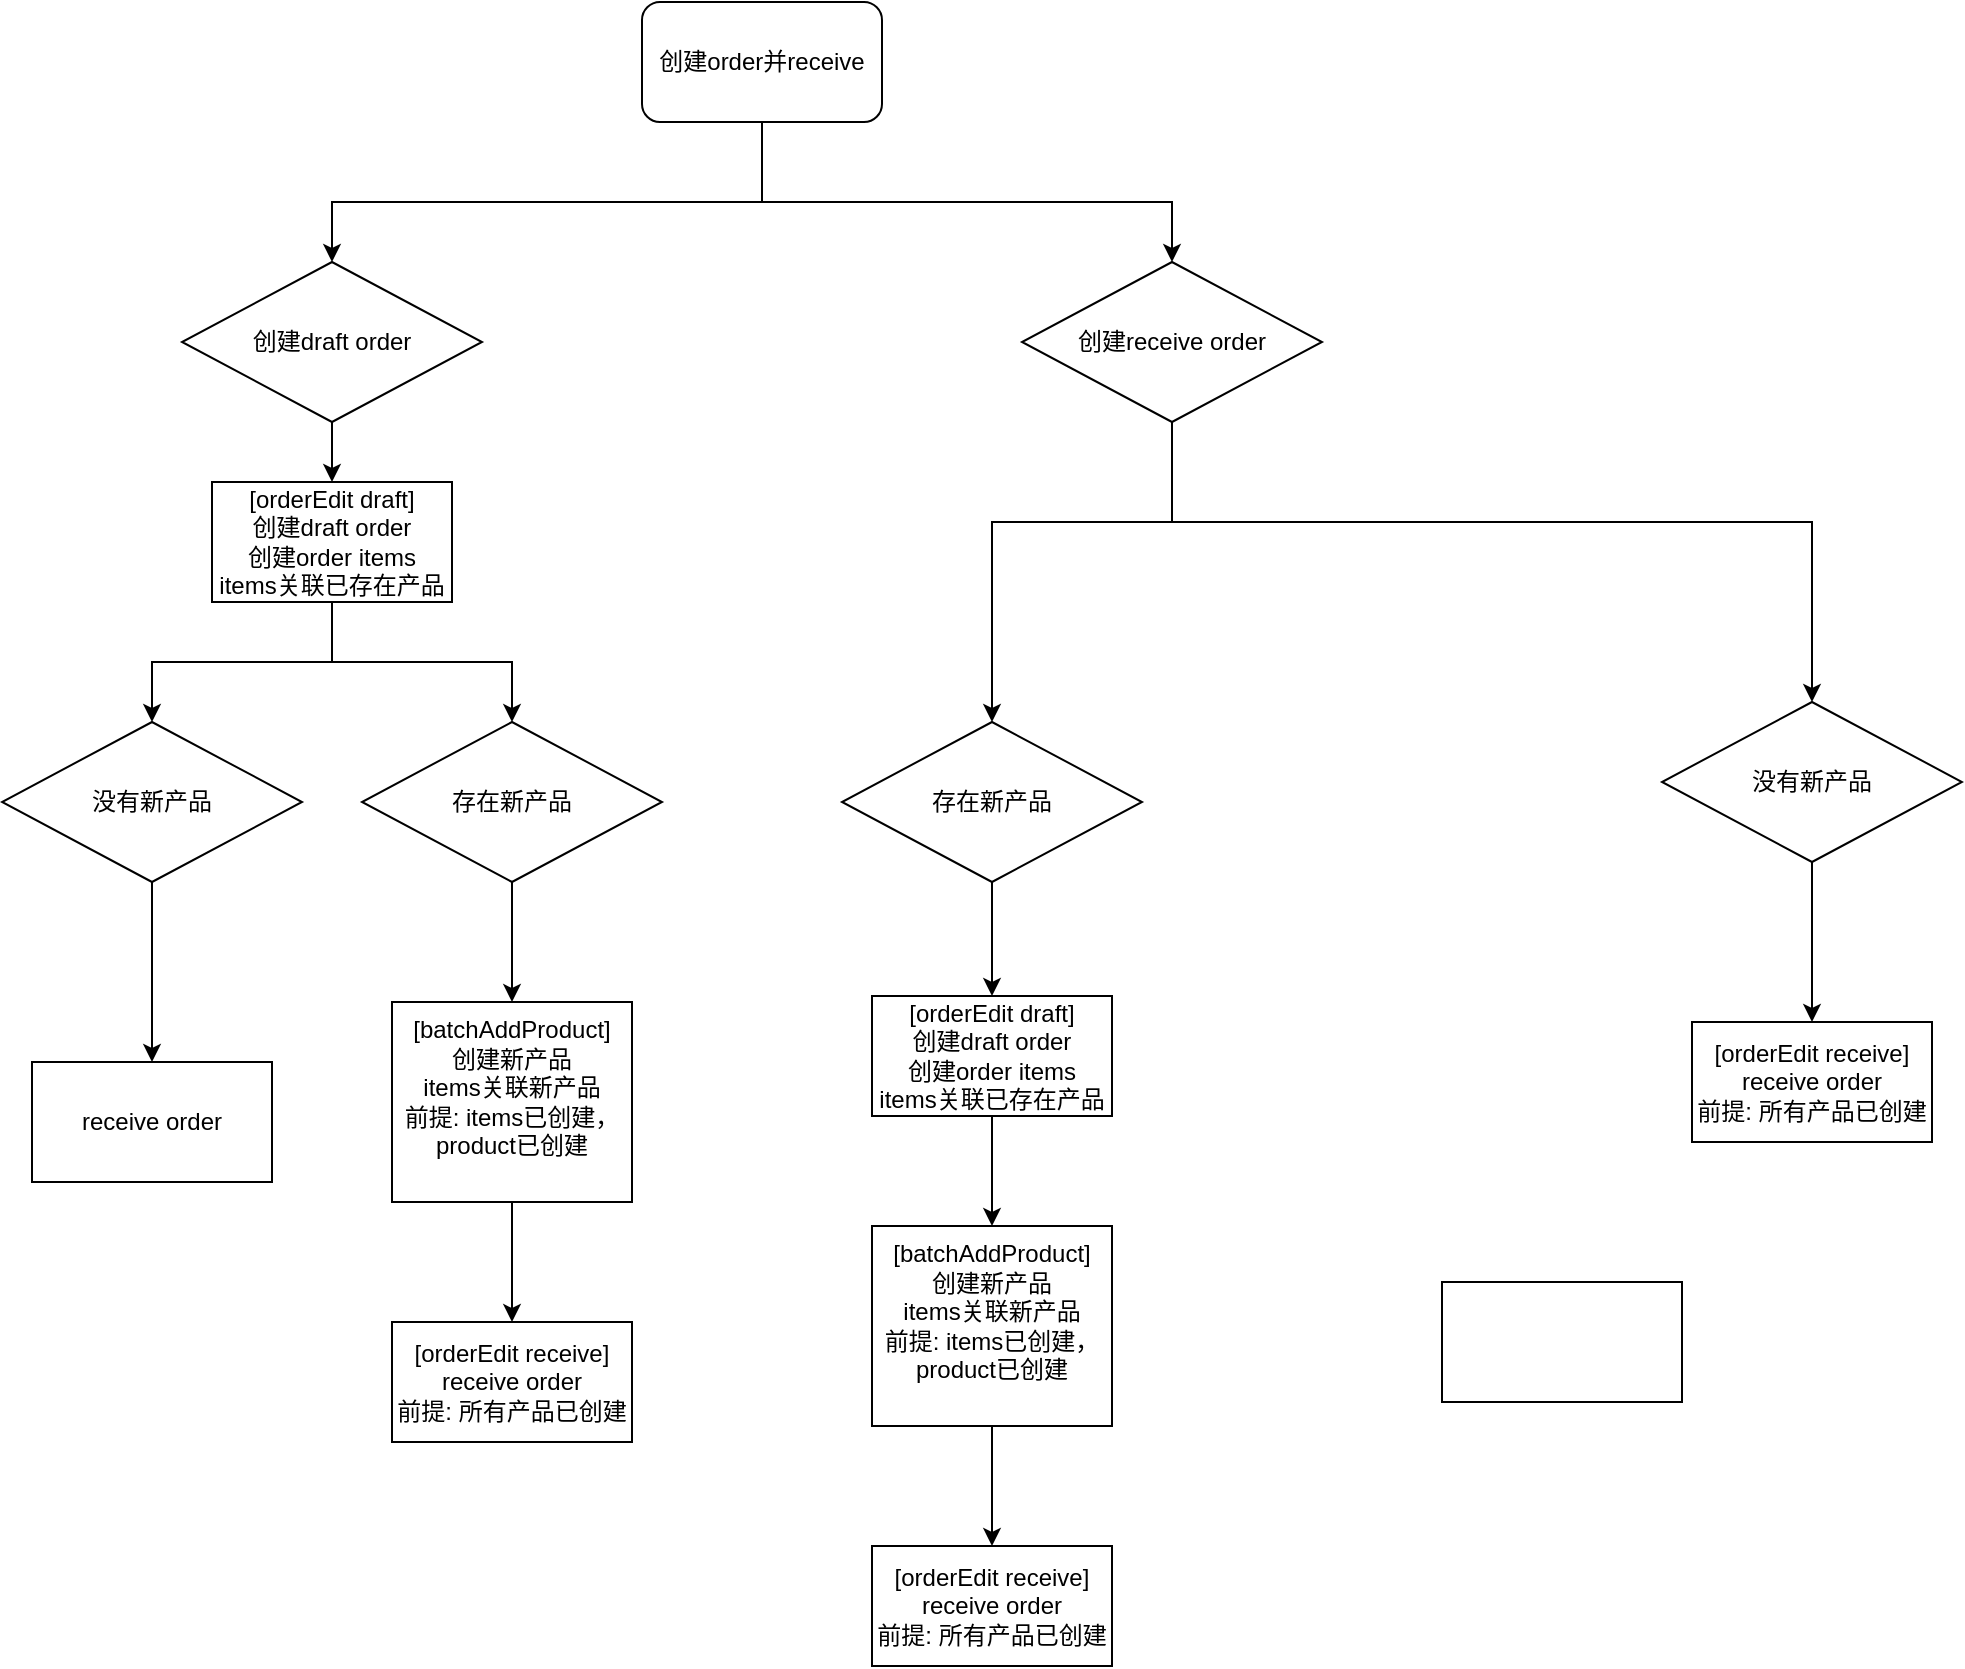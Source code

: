 <mxfile version="24.7.8">
  <diagram name="第 1 页" id="uum-yk-0QnSFXLlj6PAo">
    <mxGraphModel dx="1434" dy="772" grid="1" gridSize="10" guides="1" tooltips="1" connect="1" arrows="1" fold="1" page="1" pageScale="1" pageWidth="827" pageHeight="1169" math="0" shadow="0">
      <root>
        <mxCell id="0" />
        <mxCell id="1" parent="0" />
        <mxCell id="X-7zzmUabrC834_DIzzg-4" value="" style="rounded=0;orthogonalLoop=1;jettySize=auto;html=1;edgeStyle=orthogonalEdgeStyle;" edge="1" parent="1" source="X-7zzmUabrC834_DIzzg-1" target="X-7zzmUabrC834_DIzzg-2">
          <mxGeometry relative="1" as="geometry">
            <Array as="points">
              <mxPoint x="420" y="160" />
              <mxPoint x="205" y="160" />
            </Array>
          </mxGeometry>
        </mxCell>
        <mxCell id="X-7zzmUabrC834_DIzzg-5" style="rounded=0;orthogonalLoop=1;jettySize=auto;html=1;exitX=0.5;exitY=1;exitDx=0;exitDy=0;edgeStyle=orthogonalEdgeStyle;" edge="1" parent="1" source="X-7zzmUabrC834_DIzzg-1" target="X-7zzmUabrC834_DIzzg-3">
          <mxGeometry relative="1" as="geometry">
            <Array as="points">
              <mxPoint x="420" y="160" />
              <mxPoint x="625" y="160" />
            </Array>
          </mxGeometry>
        </mxCell>
        <mxCell id="X-7zzmUabrC834_DIzzg-1" value="创建order并receive" style="rounded=1;whiteSpace=wrap;html=1;" vertex="1" parent="1">
          <mxGeometry x="360" y="60" width="120" height="60" as="geometry" />
        </mxCell>
        <mxCell id="X-7zzmUabrC834_DIzzg-23" value="" style="edgeStyle=orthogonalEdgeStyle;rounded=0;orthogonalLoop=1;jettySize=auto;html=1;" edge="1" parent="1" source="X-7zzmUabrC834_DIzzg-2" target="X-7zzmUabrC834_DIzzg-22">
          <mxGeometry relative="1" as="geometry" />
        </mxCell>
        <mxCell id="X-7zzmUabrC834_DIzzg-2" value="创建draft order" style="rhombus;whiteSpace=wrap;html=1;" vertex="1" parent="1">
          <mxGeometry x="130" y="190" width="150" height="80" as="geometry" />
        </mxCell>
        <mxCell id="X-7zzmUabrC834_DIzzg-9" value="" style="edgeStyle=orthogonalEdgeStyle;rounded=0;orthogonalLoop=1;jettySize=auto;html=1;" edge="1" parent="1" source="X-7zzmUabrC834_DIzzg-3" target="X-7zzmUabrC834_DIzzg-8">
          <mxGeometry relative="1" as="geometry">
            <Array as="points">
              <mxPoint x="625" y="320" />
              <mxPoint x="945" y="320" />
            </Array>
          </mxGeometry>
        </mxCell>
        <mxCell id="X-7zzmUabrC834_DIzzg-11" value="" style="edgeStyle=orthogonalEdgeStyle;rounded=0;orthogonalLoop=1;jettySize=auto;html=1;" edge="1" parent="1" source="X-7zzmUabrC834_DIzzg-3" target="X-7zzmUabrC834_DIzzg-10">
          <mxGeometry relative="1" as="geometry">
            <Array as="points">
              <mxPoint x="625" y="320" />
              <mxPoint x="535" y="320" />
            </Array>
          </mxGeometry>
        </mxCell>
        <mxCell id="X-7zzmUabrC834_DIzzg-3" value="创建receive order" style="rhombus;whiteSpace=wrap;html=1;" vertex="1" parent="1">
          <mxGeometry x="550" y="190" width="150" height="80" as="geometry" />
        </mxCell>
        <mxCell id="X-7zzmUabrC834_DIzzg-36" value="" style="edgeStyle=orthogonalEdgeStyle;rounded=0;orthogonalLoop=1;jettySize=auto;html=1;" edge="1" parent="1" source="X-7zzmUabrC834_DIzzg-8" target="X-7zzmUabrC834_DIzzg-35">
          <mxGeometry relative="1" as="geometry" />
        </mxCell>
        <mxCell id="X-7zzmUabrC834_DIzzg-8" value="没有新产品" style="rhombus;whiteSpace=wrap;html=1;" vertex="1" parent="1">
          <mxGeometry x="870" y="410" width="150" height="80" as="geometry" />
        </mxCell>
        <mxCell id="X-7zzmUabrC834_DIzzg-38" value="" style="edgeStyle=orthogonalEdgeStyle;rounded=0;orthogonalLoop=1;jettySize=auto;html=1;" edge="1" parent="1" source="X-7zzmUabrC834_DIzzg-10" target="X-7zzmUabrC834_DIzzg-37">
          <mxGeometry relative="1" as="geometry" />
        </mxCell>
        <mxCell id="X-7zzmUabrC834_DIzzg-10" value="存在新产品" style="rhombus;whiteSpace=wrap;html=1;" vertex="1" parent="1">
          <mxGeometry x="460" y="420" width="150" height="80" as="geometry" />
        </mxCell>
        <mxCell id="X-7zzmUabrC834_DIzzg-17" value="" style="edgeStyle=orthogonalEdgeStyle;rounded=0;orthogonalLoop=1;jettySize=auto;html=1;" edge="1" parent="1" source="X-7zzmUabrC834_DIzzg-12" target="X-7zzmUabrC834_DIzzg-16">
          <mxGeometry relative="1" as="geometry" />
        </mxCell>
        <mxCell id="X-7zzmUabrC834_DIzzg-12" value="没有新产品" style="rhombus;whiteSpace=wrap;html=1;" vertex="1" parent="1">
          <mxGeometry x="40" y="420" width="150" height="80" as="geometry" />
        </mxCell>
        <mxCell id="X-7zzmUabrC834_DIzzg-19" value="" style="edgeStyle=orthogonalEdgeStyle;rounded=0;orthogonalLoop=1;jettySize=auto;html=1;" edge="1" parent="1" source="X-7zzmUabrC834_DIzzg-13" target="X-7zzmUabrC834_DIzzg-18">
          <mxGeometry relative="1" as="geometry" />
        </mxCell>
        <mxCell id="X-7zzmUabrC834_DIzzg-13" value="存在新产品" style="rhombus;whiteSpace=wrap;html=1;" vertex="1" parent="1">
          <mxGeometry x="220" y="420" width="150" height="80" as="geometry" />
        </mxCell>
        <mxCell id="X-7zzmUabrC834_DIzzg-16" value="receive order" style="whiteSpace=wrap;html=1;" vertex="1" parent="1">
          <mxGeometry x="55" y="590" width="120" height="60" as="geometry" />
        </mxCell>
        <mxCell id="X-7zzmUabrC834_DIzzg-29" value="" style="edgeStyle=orthogonalEdgeStyle;rounded=0;orthogonalLoop=1;jettySize=auto;html=1;" edge="1" parent="1" source="X-7zzmUabrC834_DIzzg-18" target="X-7zzmUabrC834_DIzzg-20">
          <mxGeometry relative="1" as="geometry" />
        </mxCell>
        <mxCell id="X-7zzmUabrC834_DIzzg-18" value="&lt;div&gt;[batchAddProduct]&lt;/div&gt;创建新产品&lt;div&gt;items关联新产品&lt;div&gt;前提: items已创建，&lt;/div&gt;&lt;div&gt;product已创建&lt;/div&gt;&lt;div&gt;&lt;br&gt;&lt;/div&gt;&lt;/div&gt;" style="whiteSpace=wrap;html=1;" vertex="1" parent="1">
          <mxGeometry x="235" y="560" width="120" height="100" as="geometry" />
        </mxCell>
        <mxCell id="X-7zzmUabrC834_DIzzg-20" value="&lt;div&gt;[orderEdit receive]&lt;/div&gt;receive order&lt;div&gt;前提: 所有产品已创建&lt;/div&gt;" style="whiteSpace=wrap;html=1;" vertex="1" parent="1">
          <mxGeometry x="235" y="720" width="120" height="60" as="geometry" />
        </mxCell>
        <mxCell id="X-7zzmUabrC834_DIzzg-24" style="edgeStyle=orthogonalEdgeStyle;rounded=0;orthogonalLoop=1;jettySize=auto;html=1;exitX=0.5;exitY=1;exitDx=0;exitDy=0;entryX=0.5;entryY=0;entryDx=0;entryDy=0;" edge="1" parent="1" source="X-7zzmUabrC834_DIzzg-22" target="X-7zzmUabrC834_DIzzg-12">
          <mxGeometry relative="1" as="geometry" />
        </mxCell>
        <mxCell id="X-7zzmUabrC834_DIzzg-25" style="edgeStyle=orthogonalEdgeStyle;rounded=0;orthogonalLoop=1;jettySize=auto;html=1;exitX=0.5;exitY=1;exitDx=0;exitDy=0;entryX=0.5;entryY=0;entryDx=0;entryDy=0;" edge="1" parent="1" source="X-7zzmUabrC834_DIzzg-22" target="X-7zzmUabrC834_DIzzg-13">
          <mxGeometry relative="1" as="geometry" />
        </mxCell>
        <mxCell id="X-7zzmUabrC834_DIzzg-22" value="&lt;div&gt;[orderEdit draft]&lt;/div&gt;创建draft order&lt;br&gt;创建order items&lt;div&gt;items关联已存在产品&lt;/div&gt;" style="whiteSpace=wrap;html=1;" vertex="1" parent="1">
          <mxGeometry x="145" y="300" width="120" height="60" as="geometry" />
        </mxCell>
        <mxCell id="X-7zzmUabrC834_DIzzg-30" value="" style="edgeStyle=orthogonalEdgeStyle;rounded=0;orthogonalLoop=1;jettySize=auto;html=1;" edge="1" parent="1" source="X-7zzmUabrC834_DIzzg-31" target="X-7zzmUabrC834_DIzzg-32">
          <mxGeometry relative="1" as="geometry" />
        </mxCell>
        <mxCell id="X-7zzmUabrC834_DIzzg-31" value="&lt;div&gt;[batchAddProduct]&lt;/div&gt;创建新产品&lt;div&gt;items关联新产品&lt;div&gt;前提: items已创建，&lt;/div&gt;&lt;div&gt;product已创建&lt;/div&gt;&lt;div&gt;&lt;br&gt;&lt;/div&gt;&lt;/div&gt;" style="whiteSpace=wrap;html=1;" vertex="1" parent="1">
          <mxGeometry x="475" y="672" width="120" height="100" as="geometry" />
        </mxCell>
        <mxCell id="X-7zzmUabrC834_DIzzg-32" value="&lt;div&gt;[orderEdit receive]&lt;/div&gt;receive order&lt;div&gt;前提: 所有产品已创建&lt;/div&gt;" style="whiteSpace=wrap;html=1;" vertex="1" parent="1">
          <mxGeometry x="475" y="832" width="120" height="60" as="geometry" />
        </mxCell>
        <mxCell id="X-7zzmUabrC834_DIzzg-33" value="" style="whiteSpace=wrap;html=1;" vertex="1" parent="1">
          <mxGeometry x="760" y="700" width="120" height="60" as="geometry" />
        </mxCell>
        <mxCell id="X-7zzmUabrC834_DIzzg-35" value="&lt;div&gt;[orderEdit receive]&lt;/div&gt;receive order&lt;div&gt;前提: 所有产品已创建&lt;/div&gt;" style="whiteSpace=wrap;html=1;" vertex="1" parent="1">
          <mxGeometry x="885" y="570" width="120" height="60" as="geometry" />
        </mxCell>
        <mxCell id="X-7zzmUabrC834_DIzzg-39" value="" style="edgeStyle=orthogonalEdgeStyle;rounded=0;orthogonalLoop=1;jettySize=auto;html=1;" edge="1" parent="1" source="X-7zzmUabrC834_DIzzg-37" target="X-7zzmUabrC834_DIzzg-31">
          <mxGeometry relative="1" as="geometry" />
        </mxCell>
        <mxCell id="X-7zzmUabrC834_DIzzg-37" value="&lt;div&gt;[orderEdit draft]&lt;/div&gt;创建draft order&lt;br&gt;创建order items&lt;div&gt;items关联已存在产品&lt;/div&gt;" style="whiteSpace=wrap;html=1;" vertex="1" parent="1">
          <mxGeometry x="475" y="557" width="120" height="60" as="geometry" />
        </mxCell>
      </root>
    </mxGraphModel>
  </diagram>
</mxfile>
